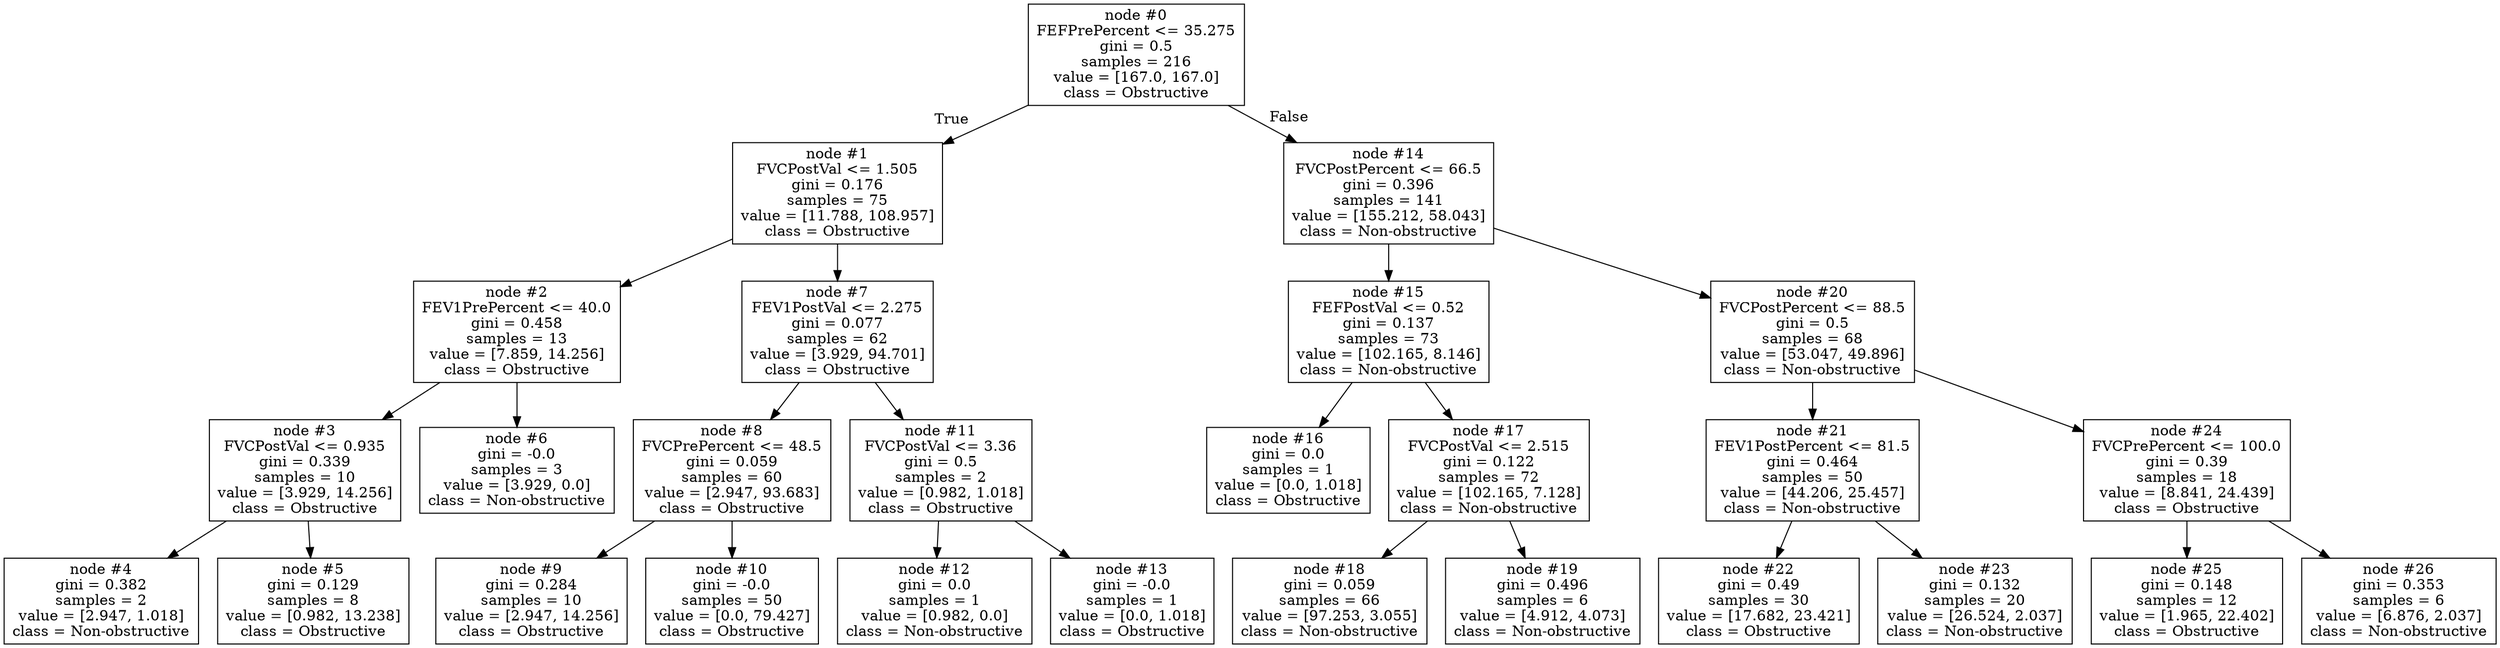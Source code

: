 digraph Tree {
node [shape=box] ;
0 [label="node #0\nFEFPrePercent <= 35.275\ngini = 0.5\nsamples = 216\nvalue = [167.0, 167.0]\nclass = Obstructive"] ;
1 [label="node #1\nFVCPostVal <= 1.505\ngini = 0.176\nsamples = 75\nvalue = [11.788, 108.957]\nclass = Obstructive"] ;
0 -> 1 [labeldistance=2.5, labelangle=45, headlabel="True"] ;
2 [label="node #2\nFEV1PrePercent <= 40.0\ngini = 0.458\nsamples = 13\nvalue = [7.859, 14.256]\nclass = Obstructive"] ;
1 -> 2 ;
3 [label="node #3\nFVCPostVal <= 0.935\ngini = 0.339\nsamples = 10\nvalue = [3.929, 14.256]\nclass = Obstructive"] ;
2 -> 3 ;
4 [label="node #4\ngini = 0.382\nsamples = 2\nvalue = [2.947, 1.018]\nclass = Non-obstructive"] ;
3 -> 4 ;
5 [label="node #5\ngini = 0.129\nsamples = 8\nvalue = [0.982, 13.238]\nclass = Obstructive"] ;
3 -> 5 ;
6 [label="node #6\ngini = -0.0\nsamples = 3\nvalue = [3.929, 0.0]\nclass = Non-obstructive"] ;
2 -> 6 ;
7 [label="node #7\nFEV1PostVal <= 2.275\ngini = 0.077\nsamples = 62\nvalue = [3.929, 94.701]\nclass = Obstructive"] ;
1 -> 7 ;
8 [label="node #8\nFVCPrePercent <= 48.5\ngini = 0.059\nsamples = 60\nvalue = [2.947, 93.683]\nclass = Obstructive"] ;
7 -> 8 ;
9 [label="node #9\ngini = 0.284\nsamples = 10\nvalue = [2.947, 14.256]\nclass = Obstructive"] ;
8 -> 9 ;
10 [label="node #10\ngini = -0.0\nsamples = 50\nvalue = [0.0, 79.427]\nclass = Obstructive"] ;
8 -> 10 ;
11 [label="node #11\nFVCPostVal <= 3.36\ngini = 0.5\nsamples = 2\nvalue = [0.982, 1.018]\nclass = Obstructive"] ;
7 -> 11 ;
12 [label="node #12\ngini = 0.0\nsamples = 1\nvalue = [0.982, 0.0]\nclass = Non-obstructive"] ;
11 -> 12 ;
13 [label="node #13\ngini = -0.0\nsamples = 1\nvalue = [0.0, 1.018]\nclass = Obstructive"] ;
11 -> 13 ;
14 [label="node #14\nFVCPostPercent <= 66.5\ngini = 0.396\nsamples = 141\nvalue = [155.212, 58.043]\nclass = Non-obstructive"] ;
0 -> 14 [labeldistance=2.5, labelangle=-45, headlabel="False"] ;
15 [label="node #15\nFEFPostVal <= 0.52\ngini = 0.137\nsamples = 73\nvalue = [102.165, 8.146]\nclass = Non-obstructive"] ;
14 -> 15 ;
16 [label="node #16\ngini = 0.0\nsamples = 1\nvalue = [0.0, 1.018]\nclass = Obstructive"] ;
15 -> 16 ;
17 [label="node #17\nFVCPostVal <= 2.515\ngini = 0.122\nsamples = 72\nvalue = [102.165, 7.128]\nclass = Non-obstructive"] ;
15 -> 17 ;
18 [label="node #18\ngini = 0.059\nsamples = 66\nvalue = [97.253, 3.055]\nclass = Non-obstructive"] ;
17 -> 18 ;
19 [label="node #19\ngini = 0.496\nsamples = 6\nvalue = [4.912, 4.073]\nclass = Non-obstructive"] ;
17 -> 19 ;
20 [label="node #20\nFVCPostPercent <= 88.5\ngini = 0.5\nsamples = 68\nvalue = [53.047, 49.896]\nclass = Non-obstructive"] ;
14 -> 20 ;
21 [label="node #21\nFEV1PostPercent <= 81.5\ngini = 0.464\nsamples = 50\nvalue = [44.206, 25.457]\nclass = Non-obstructive"] ;
20 -> 21 ;
22 [label="node #22\ngini = 0.49\nsamples = 30\nvalue = [17.682, 23.421]\nclass = Obstructive"] ;
21 -> 22 ;
23 [label="node #23\ngini = 0.132\nsamples = 20\nvalue = [26.524, 2.037]\nclass = Non-obstructive"] ;
21 -> 23 ;
24 [label="node #24\nFVCPrePercent <= 100.0\ngini = 0.39\nsamples = 18\nvalue = [8.841, 24.439]\nclass = Obstructive"] ;
20 -> 24 ;
25 [label="node #25\ngini = 0.148\nsamples = 12\nvalue = [1.965, 22.402]\nclass = Obstructive"] ;
24 -> 25 ;
26 [label="node #26\ngini = 0.353\nsamples = 6\nvalue = [6.876, 2.037]\nclass = Non-obstructive"] ;
24 -> 26 ;
}